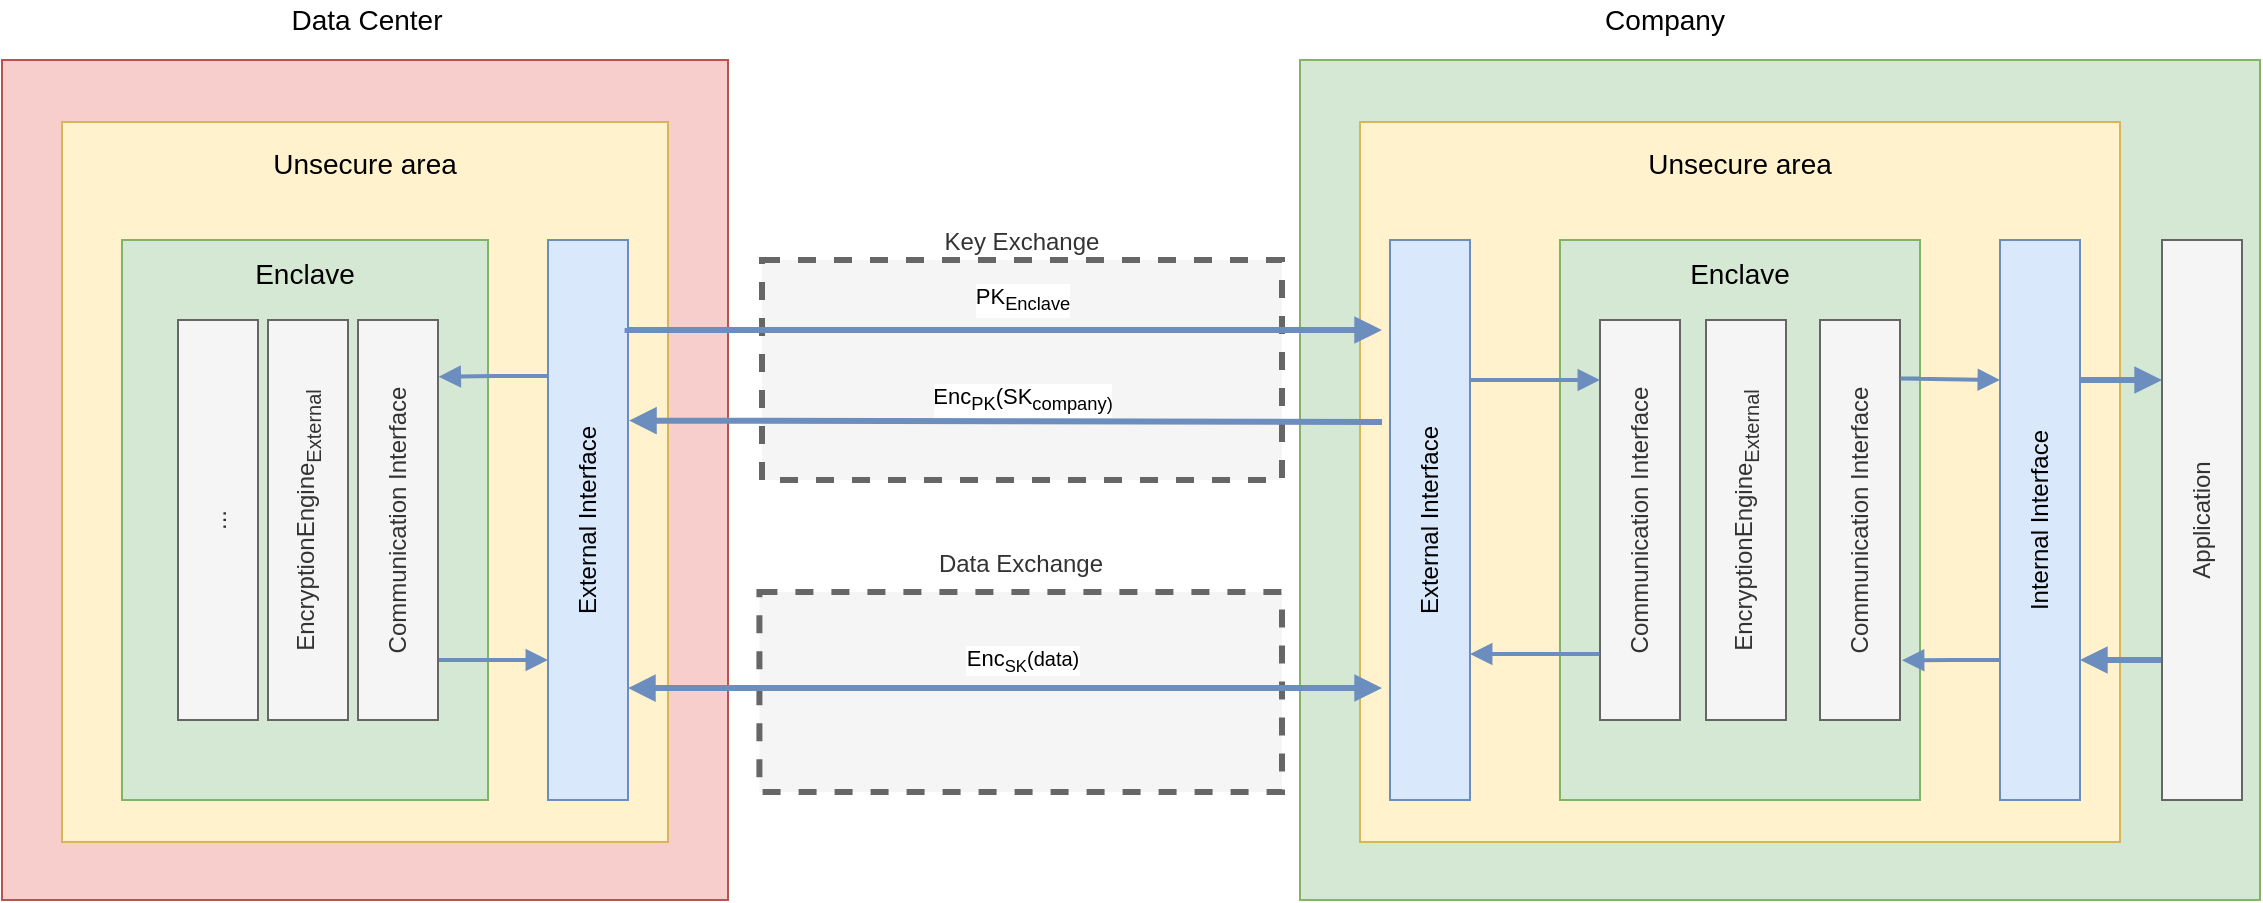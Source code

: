 <mxfile version="12.5.8" type="device"><diagram id="w8EzQFBY6CBk7B5_z1ga" name="Page-1"><mxGraphModel dx="932" dy="560" grid="1" gridSize="10" guides="1" tooltips="1" connect="1" arrows="1" fold="1" page="1" pageScale="1" pageWidth="1169" pageHeight="827" math="0" shadow="0"><root><mxCell id="0"/><mxCell id="1" parent="0"/><mxCell id="_KWBGVnZCYi2bKOeS2Oj-45" value="Data Exchange&lt;br&gt;&lt;br&gt;&lt;br&gt;&lt;br&gt;&lt;br&gt;&lt;br&gt;&lt;br&gt;&lt;br&gt;&lt;br&gt;&lt;br&gt;" style="rounded=0;whiteSpace=wrap;html=1;fillColor=#f5f5f5;dashed=1;strokeWidth=3;strokeColor=#666666;perimeterSpacing=0;fontColor=#333333;" vertex="1" parent="1"><mxGeometry x="408.71" y="426" width="261.29" height="100" as="geometry"/></mxCell><mxCell id="_KWBGVnZCYi2bKOeS2Oj-42" value="Key Exchange&lt;br&gt;&lt;br&gt;&lt;br&gt;&lt;br&gt;&lt;br&gt;&lt;br&gt;&lt;br&gt;&lt;br&gt;&lt;br&gt;&lt;br&gt;" style="rounded=0;whiteSpace=wrap;html=1;fillColor=#f5f5f5;dashed=1;strokeWidth=3;strokeColor=#666666;perimeterSpacing=0;fontColor=#333333;" vertex="1" parent="1"><mxGeometry x="410" y="260" width="260" height="110" as="geometry"/></mxCell><mxCell id="_KWBGVnZCYi2bKOeS2Oj-1" value="" style="rounded=0;whiteSpace=wrap;html=1;fillColor=#f8cecc;strokeColor=#b85450;" vertex="1" parent="1"><mxGeometry x="30" y="160" width="363" height="420" as="geometry"/></mxCell><mxCell id="_KWBGVnZCYi2bKOeS2Oj-2" value="&lt;font style=&quot;font-size: 14px&quot;&gt;Unsecure area&lt;br&gt;&lt;br&gt;&lt;br&gt;&lt;br&gt;&lt;br&gt;&lt;br&gt;&lt;br&gt;&lt;br&gt;&lt;br&gt;&lt;br&gt;&lt;br&gt;&lt;br&gt;&lt;br&gt;&lt;br&gt;&lt;br&gt;&lt;br&gt;&lt;br&gt;&lt;br&gt;&lt;br&gt;&lt;br&gt;&lt;/font&gt;" style="rounded=0;whiteSpace=wrap;html=1;fillColor=#fff2cc;strokeColor=#d6b656;" vertex="1" parent="1"><mxGeometry x="60" y="191" width="303" height="360" as="geometry"/></mxCell><mxCell id="_KWBGVnZCYi2bKOeS2Oj-3" value="&lt;p&gt;Enclave&lt;/p&gt;&lt;p&gt;&lt;br&gt;&lt;/p&gt;&lt;p&gt;&lt;br&gt;&lt;/p&gt;&lt;p&gt;&lt;br&gt;&lt;/p&gt;&lt;p&gt;&lt;br&gt;&lt;/p&gt;&lt;p&gt;&lt;br&gt;&lt;/p&gt;&lt;p&gt;&lt;br&gt;&lt;/p&gt;&lt;p&gt;&lt;br&gt;&lt;/p&gt;&lt;p&gt;&lt;br&gt;&lt;/p&gt;" style="rounded=0;whiteSpace=wrap;html=1;fontSize=14;fillColor=#d5e8d4;strokeColor=#82b366;" vertex="1" parent="1"><mxGeometry x="90" y="250" width="183" height="280" as="geometry"/></mxCell><mxCell id="_KWBGVnZCYi2bKOeS2Oj-5" style="edgeStyle=orthogonalEdgeStyle;rounded=0;orthogonalLoop=1;jettySize=auto;html=1;exitX=0.009;exitY=0.243;exitDx=0;exitDy=0;entryX=1.007;entryY=0.142;entryDx=0;entryDy=0;entryPerimeter=0;startArrow=none;startFill=0;endArrow=block;endFill=1;strokeWidth=2;exitPerimeter=0;fillColor=#dae8fc;strokeColor=#6c8ebf;" edge="1" parent="1" source="_KWBGVnZCYi2bKOeS2Oj-6" target="_KWBGVnZCYi2bKOeS2Oj-8"><mxGeometry relative="1" as="geometry"><Array as="points"><mxPoint x="276" y="318"/></Array></mxGeometry></mxCell><mxCell id="_KWBGVnZCYi2bKOeS2Oj-6" value="External Interface" style="rounded=0;whiteSpace=wrap;html=1;horizontal=0;fillColor=#dae8fc;strokeColor=#6c8ebf;" vertex="1" parent="1"><mxGeometry x="303" y="250" width="40" height="280" as="geometry"/></mxCell><mxCell id="_KWBGVnZCYi2bKOeS2Oj-7" style="edgeStyle=orthogonalEdgeStyle;rounded=0;orthogonalLoop=1;jettySize=auto;html=1;exitX=0.98;exitY=0.85;exitDx=0;exitDy=0;entryX=0;entryY=0.75;entryDx=0;entryDy=0;startArrow=none;startFill=0;endArrow=block;endFill=1;strokeWidth=2;exitPerimeter=0;fillColor=#dae8fc;strokeColor=#6c8ebf;" edge="1" parent="1" source="_KWBGVnZCYi2bKOeS2Oj-8" target="_KWBGVnZCYi2bKOeS2Oj-6"><mxGeometry relative="1" as="geometry"/></mxCell><mxCell id="_KWBGVnZCYi2bKOeS2Oj-8" value="Communication Interface" style="rounded=0;whiteSpace=wrap;html=1;fillColor=#f5f5f5;strokeColor=#666666;fontColor=#333333;horizontal=0;" vertex="1" parent="1"><mxGeometry x="208" y="290" width="40" height="200" as="geometry"/></mxCell><mxCell id="_KWBGVnZCYi2bKOeS2Oj-12" value="&lt;font style=&quot;font-size: 12px&quot;&gt;EncryptionEngine&lt;sub&gt;External&lt;/sub&gt;&lt;/font&gt;" style="rounded=0;whiteSpace=wrap;html=1;fillColor=#f5f5f5;strokeColor=#666666;fontColor=#333333;horizontal=0;" vertex="1" parent="1"><mxGeometry x="163" y="290" width="40" height="200" as="geometry"/></mxCell><mxCell id="_KWBGVnZCYi2bKOeS2Oj-24" value="...&lt;br&gt;" style="rounded=0;whiteSpace=wrap;html=1;fillColor=#f5f5f5;strokeColor=#666666;fontColor=#333333;horizontal=0;" vertex="1" parent="1"><mxGeometry x="118" y="290" width="40" height="200" as="geometry"/></mxCell><mxCell id="_KWBGVnZCYi2bKOeS2Oj-26" value="Data Center" style="text;html=1;align=center;verticalAlign=middle;resizable=0;points=[];autosize=1;fontSize=14;" vertex="1" parent="1"><mxGeometry x="166.5" y="130" width="90" height="20" as="geometry"/></mxCell><mxCell id="_KWBGVnZCYi2bKOeS2Oj-27" value="" style="rounded=0;whiteSpace=wrap;html=1;fillColor=#d5e8d4;strokeColor=#82b366;" vertex="1" parent="1"><mxGeometry x="679" y="160" width="480" height="420" as="geometry"/></mxCell><mxCell id="_KWBGVnZCYi2bKOeS2Oj-28" value="&lt;font style=&quot;font-size: 14px&quot;&gt;Unsecure area&lt;br&gt;&lt;br&gt;&lt;br&gt;&lt;br&gt;&lt;br&gt;&lt;br&gt;&lt;br&gt;&lt;br&gt;&lt;br&gt;&lt;br&gt;&lt;br&gt;&lt;br&gt;&lt;br&gt;&lt;br&gt;&lt;br&gt;&lt;br&gt;&lt;br&gt;&lt;br&gt;&lt;br&gt;&lt;br&gt;&lt;/font&gt;" style="rounded=0;whiteSpace=wrap;html=1;fillColor=#fff2cc;strokeColor=#d6b656;" vertex="1" parent="1"><mxGeometry x="709" y="191" width="380" height="360" as="geometry"/></mxCell><mxCell id="_KWBGVnZCYi2bKOeS2Oj-29" value="&lt;p&gt;Enclave&lt;/p&gt;&lt;p&gt;&lt;br&gt;&lt;/p&gt;&lt;p&gt;&lt;br&gt;&lt;/p&gt;&lt;p&gt;&lt;br&gt;&lt;/p&gt;&lt;p&gt;&lt;br&gt;&lt;/p&gt;&lt;p&gt;&lt;br&gt;&lt;/p&gt;&lt;p&gt;&lt;br&gt;&lt;/p&gt;&lt;p&gt;&lt;br&gt;&lt;/p&gt;&lt;p&gt;&lt;br&gt;&lt;/p&gt;" style="rounded=0;whiteSpace=wrap;html=1;fontSize=14;fillColor=#d5e8d4;strokeColor=#82b366;" vertex="1" parent="1"><mxGeometry x="809" y="250" width="180" height="280" as="geometry"/></mxCell><mxCell id="_KWBGVnZCYi2bKOeS2Oj-31" value="External Interface" style="rounded=0;whiteSpace=wrap;html=1;horizontal=0;fillColor=#dae8fc;strokeColor=#6c8ebf;" vertex="1" parent="1"><mxGeometry x="724" y="250" width="40" height="280" as="geometry"/></mxCell><mxCell id="_KWBGVnZCYi2bKOeS2Oj-33" value="Communication Interface" style="rounded=0;whiteSpace=wrap;html=1;fillColor=#f5f5f5;strokeColor=#666666;fontColor=#333333;horizontal=0;" vertex="1" parent="1"><mxGeometry x="829" y="290" width="40" height="200" as="geometry"/></mxCell><mxCell id="_KWBGVnZCYi2bKOeS2Oj-34" value="&lt;font style=&quot;font-size: 12px&quot;&gt;EncryptionEngine&lt;sub&gt;External&lt;/sub&gt;&lt;/font&gt;" style="rounded=0;whiteSpace=wrap;html=1;fillColor=#f5f5f5;strokeColor=#666666;fontColor=#333333;horizontal=0;" vertex="1" parent="1"><mxGeometry x="882" y="290" width="40" height="200" as="geometry"/></mxCell><mxCell id="_KWBGVnZCYi2bKOeS2Oj-36" value="Company" style="text;html=1;align=center;verticalAlign=middle;resizable=0;points=[];autosize=1;fontSize=14;" vertex="1" parent="1"><mxGeometry x="820.5" y="130" width="80" height="20" as="geometry"/></mxCell><mxCell id="_KWBGVnZCYi2bKOeS2Oj-37" style="edgeStyle=orthogonalEdgeStyle;rounded=0;orthogonalLoop=1;jettySize=auto;html=1;startArrow=none;startFill=0;endArrow=block;endFill=1;strokeWidth=2;fillColor=#dae8fc;strokeColor=#6c8ebf;" edge="1" parent="1"><mxGeometry relative="1" as="geometry"><Array as="points"><mxPoint x="764" y="320"/><mxPoint x="834" y="320"/></Array><mxPoint x="774" y="320" as="sourcePoint"/><mxPoint x="829" y="320" as="targetPoint"/></mxGeometry></mxCell><mxCell id="_KWBGVnZCYi2bKOeS2Oj-38" style="edgeStyle=orthogonalEdgeStyle;rounded=0;orthogonalLoop=1;jettySize=auto;html=1;startArrow=none;startFill=0;endArrow=block;endFill=1;strokeWidth=2;fillColor=#dae8fc;strokeColor=#6c8ebf;exitX=-0.008;exitY=0.835;exitDx=0;exitDy=0;exitPerimeter=0;" edge="1" parent="1" source="_KWBGVnZCYi2bKOeS2Oj-33" target="_KWBGVnZCYi2bKOeS2Oj-31"><mxGeometry relative="1" as="geometry"><Array as="points"><mxPoint x="789" y="457"/><mxPoint x="789" y="457"/></Array><mxPoint x="768.667" y="330.333" as="sourcePoint"/><mxPoint x="838.667" y="330.333" as="targetPoint"/></mxGeometry></mxCell><mxCell id="_KWBGVnZCYi2bKOeS2Oj-39" value="PK&lt;sub&gt;Enclave&lt;/sub&gt;" style="edgeStyle=orthogonalEdgeStyle;rounded=0;orthogonalLoop=1;jettySize=auto;html=1;exitX=1;exitY=0.05;exitDx=0;exitDy=0;exitPerimeter=0;fillColor=#dae8fc;strokeColor=#6c8ebf;endArrow=block;endFill=1;strokeWidth=3;" edge="1" parent="1"><mxGeometry x="0.048" y="15" relative="1" as="geometry"><mxPoint x="342.824" y="294" as="sourcePoint"/><mxPoint x="720" y="295" as="targetPoint"/><Array as="points"><mxPoint x="343" y="295"/></Array><mxPoint as="offset"/></mxGeometry></mxCell><mxCell id="_KWBGVnZCYi2bKOeS2Oj-40" value="Enc&lt;sub&gt;PK&lt;/sub&gt;(SK&lt;sub&gt;company)&lt;/sub&gt;" style="edgeStyle=orthogonalEdgeStyle;rounded=0;orthogonalLoop=1;jettySize=auto;html=1;fillColor=#dae8fc;strokeColor=#6c8ebf;endArrow=none;endFill=0;strokeWidth=3;startArrow=block;startFill=1;" edge="1" parent="1"><mxGeometry x="0.043" y="11" relative="1" as="geometry"><mxPoint x="343.54" y="340.3" as="sourcePoint"/><mxPoint x="720" y="341" as="targetPoint"/><Array as="points"><mxPoint x="343.54" y="340.3"/></Array><mxPoint as="offset"/></mxGeometry></mxCell><mxCell id="_KWBGVnZCYi2bKOeS2Oj-41" value="Enc&lt;font size=&quot;1&quot;&gt;&lt;sub&gt;SK&lt;/sub&gt;(data)&lt;/font&gt;" style="edgeStyle=orthogonalEdgeStyle;rounded=0;orthogonalLoop=1;jettySize=auto;html=1;fillColor=#dae8fc;strokeColor=#6c8ebf;endArrow=block;endFill=1;strokeWidth=3;startArrow=block;startFill=1;" edge="1" parent="1"><mxGeometry x="0.045" y="14" relative="1" as="geometry"><mxPoint x="343.004" y="474.055" as="sourcePoint"/><mxPoint x="720" y="474" as="targetPoint"/><Array as="points"><mxPoint x="343.18" y="474.29"/></Array><mxPoint as="offset"/></mxGeometry></mxCell><mxCell id="_KWBGVnZCYi2bKOeS2Oj-46" value="Communication Interface" style="rounded=0;whiteSpace=wrap;html=1;fillColor=#f5f5f5;strokeColor=#666666;fontColor=#333333;horizontal=0;" vertex="1" parent="1"><mxGeometry x="939" y="290" width="40" height="200" as="geometry"/></mxCell><mxCell id="_KWBGVnZCYi2bKOeS2Oj-53" style="edgeStyle=orthogonalEdgeStyle;rounded=0;orthogonalLoop=1;jettySize=auto;html=1;exitX=1;exitY=0.25;exitDx=0;exitDy=0;entryX=0;entryY=0.25;entryDx=0;entryDy=0;startArrow=none;startFill=0;endArrow=block;endFill=1;strokeWidth=3;fillColor=#dae8fc;strokeColor=#6c8ebf;" edge="1" parent="1" source="_KWBGVnZCYi2bKOeS2Oj-47" target="_KWBGVnZCYi2bKOeS2Oj-52"><mxGeometry relative="1" as="geometry"/></mxCell><mxCell id="_KWBGVnZCYi2bKOeS2Oj-54" style="edgeStyle=orthogonalEdgeStyle;rounded=0;orthogonalLoop=1;jettySize=auto;html=1;exitX=1;exitY=0.75;exitDx=0;exitDy=0;entryX=0;entryY=0.75;entryDx=0;entryDy=0;startArrow=block;startFill=1;endArrow=none;endFill=0;strokeWidth=3;fillColor=#dae8fc;strokeColor=#6c8ebf;" edge="1" parent="1" source="_KWBGVnZCYi2bKOeS2Oj-47" target="_KWBGVnZCYi2bKOeS2Oj-52"><mxGeometry relative="1" as="geometry"/></mxCell><mxCell id="_KWBGVnZCYi2bKOeS2Oj-47" value="Internal&amp;nbsp;Interface" style="rounded=0;whiteSpace=wrap;html=1;horizontal=0;fillColor=#dae8fc;strokeColor=#6c8ebf;" vertex="1" parent="1"><mxGeometry x="1029" y="250" width="40" height="280" as="geometry"/></mxCell><mxCell id="_KWBGVnZCYi2bKOeS2Oj-48" style="edgeStyle=orthogonalEdgeStyle;rounded=0;orthogonalLoop=1;jettySize=auto;html=1;startArrow=none;startFill=0;endArrow=block;endFill=1;strokeWidth=2;fillColor=#dae8fc;strokeColor=#6c8ebf;" edge="1" parent="1"><mxGeometry relative="1" as="geometry"><Array as="points"><mxPoint x="979.29" y="319.29"/><mxPoint x="1049.29" y="319.29"/></Array><mxPoint x="989.004" y="319.29" as="sourcePoint"/><mxPoint x="1029" y="320" as="targetPoint"/></mxGeometry></mxCell><mxCell id="_KWBGVnZCYi2bKOeS2Oj-49" style="edgeStyle=orthogonalEdgeStyle;rounded=0;orthogonalLoop=1;jettySize=auto;html=1;startArrow=none;startFill=0;endArrow=block;endFill=1;strokeWidth=2;fillColor=#dae8fc;strokeColor=#6c8ebf;" edge="1" parent="1"><mxGeometry relative="1" as="geometry"><Array as="points"><mxPoint x="1004.97" y="460"/><mxPoint x="1004.97" y="460"/></Array><mxPoint x="1029" y="460" as="sourcePoint"/><mxPoint x="979.97" y="460.143" as="targetPoint"/></mxGeometry></mxCell><mxCell id="_KWBGVnZCYi2bKOeS2Oj-52" value="Application" style="rounded=0;whiteSpace=wrap;html=1;fillColor=#f5f5f5;strokeColor=#666666;fontColor=#333333;horizontal=0;" vertex="1" parent="1"><mxGeometry x="1110" y="250" width="40" height="280" as="geometry"/></mxCell></root></mxGraphModel></diagram></mxfile>